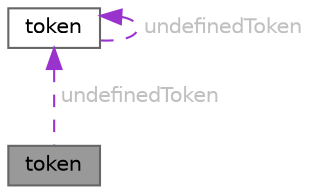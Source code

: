 digraph "token"
{
 // LATEX_PDF_SIZE
  bgcolor="transparent";
  edge [fontname=Helvetica,fontsize=10,labelfontname=Helvetica,labelfontsize=10];
  node [fontname=Helvetica,fontsize=10,shape=box,height=0.2,width=0.4];
  Node1 [id="Node000001",label="token",height=0.2,width=0.4,color="gray40", fillcolor="grey60", style="filled", fontcolor="black",tooltip="A token holds an item read from Istream."];
  Node2 -> Node1 [id="edge1_Node000001_Node000002",dir="back",color="darkorchid3",style="dashed",tooltip=" ",label=" undefinedToken",fontcolor="grey" ];
  Node2 [id="Node000002",label="token",height=0.2,width=0.4,color="gray40", fillcolor="white", style="filled",URL="$classFoam_1_1token.html",tooltip="A token holds an item read from Istream."];
  Node2 -> Node2 [id="edge2_Node000002_Node000002",dir="back",color="darkorchid3",style="dashed",tooltip=" ",label=" undefinedToken",fontcolor="grey" ];
}
